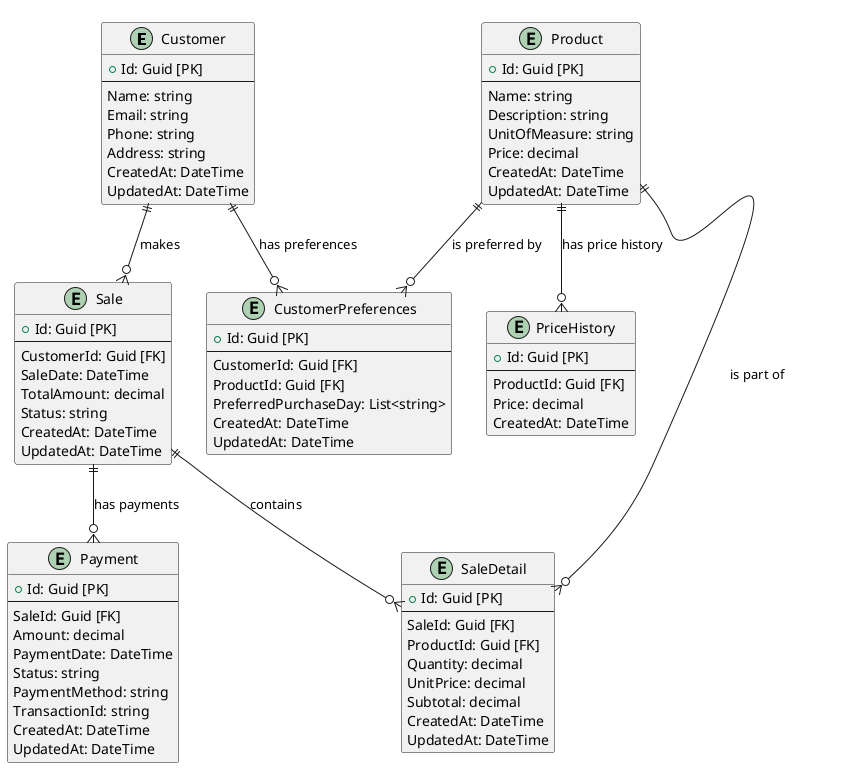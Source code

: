 @startuml
entity Customer {
    + Id: Guid [PK]
    --
    Name: string
    Email: string
    Phone: string
    Address: string
    CreatedAt: DateTime
    UpdatedAt: DateTime
}

entity Product {
    + Id: Guid [PK]
    --
    Name: string
    Description: string
    UnitOfMeasure: string
    Price: decimal
    CreatedAt: DateTime
    UpdatedAt: DateTime
}

entity Sale {
    + Id: Guid [PK]
    --
    CustomerId: Guid [FK]
    SaleDate: DateTime
    TotalAmount: decimal
    Status: string
    CreatedAt: DateTime
    UpdatedAt: DateTime
}

entity SaleDetail {
    + Id: Guid [PK]
    --
    SaleId: Guid [FK]
    ProductId: Guid [FK]
    Quantity: decimal
    UnitPrice: decimal
    Subtotal: decimal
    CreatedAt: DateTime
    UpdatedAt: DateTime
}

entity PriceHistory {
    + Id: Guid [PK]
    --
    ProductId: Guid [FK]
    Price: decimal
    CreatedAt: DateTime
}

entity CustomerPreferences {
    + Id: Guid [PK]
    --
    CustomerId: Guid [FK]
    ProductId: Guid [FK]
    PreferredPurchaseDay: List<string>
    CreatedAt: DateTime
    UpdatedAt: DateTime
}

entity Payment {
    + Id: Guid [PK]
    --
    SaleId: Guid [FK]
    Amount: decimal
    PaymentDate: DateTime
    Status: string
    PaymentMethod: string
    TransactionId: string
    CreatedAt: DateTime
    UpdatedAt: DateTime
}

Sale ||--o{ Payment : "has payments"
Customer ||--o{ Sale : "makes"
Sale ||--o{ SaleDetail : "contains"
Product ||--o{ SaleDetail : "is part of"
Product ||--o{ PriceHistory : "has price history"
Customer ||--o{ CustomerPreferences : "has preferences"
Product ||--o{ CustomerPreferences : "is preferred by"
@enduml
